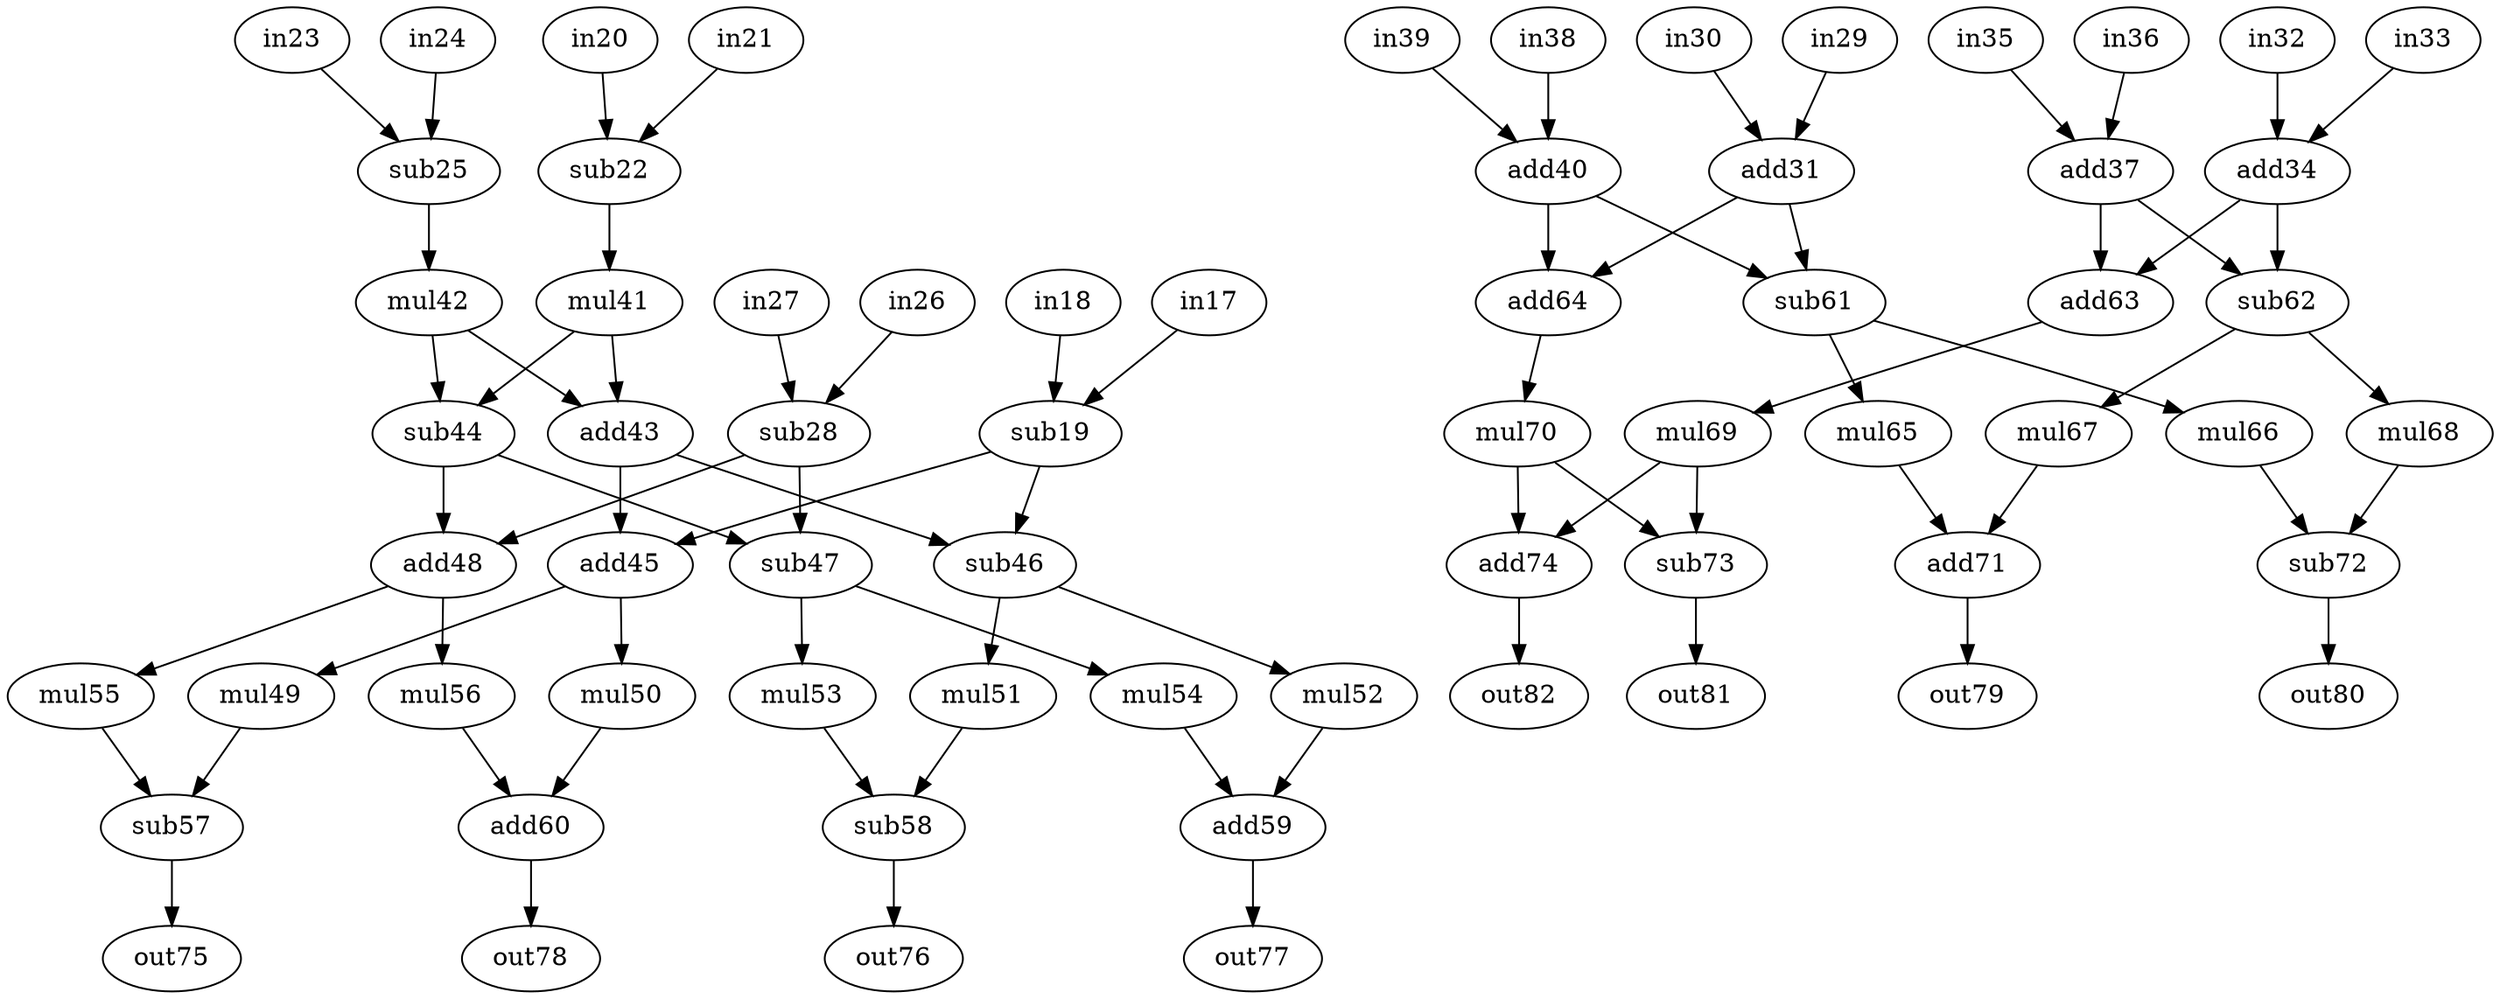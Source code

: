 strict digraph "cosine1" {
0 [label=add48, op=add];
1 [label=out82, op=out];
2 [label=sub73, op=sub];
3 [label=in18, op=in];
4 [label=mul65, op=muli, value=2];
5 [label=mul41, op=muli, value=2];
6 [label=add60, op=add];
7 [label=mul42, op=muli, value=2];
8 [label=mul50, op=muli, value=2];
9 [label=in23, op=in];
10 [label=in35, op=in];
11 [label=in32, op=in];
12 [label=sub46, op=sub];
13 [label=out80, op=out];
14 [label=add64, op=add];
15 [label=mul70, op=muli, value=2];
16 [label=sub44, op=sub];
17 [label=in36, op=in];
18 [label=out79, op=out];
19 [label=in26, op=in];
20 [label=in33, op=in];
21 [label=mul55, op=muli, value=2];
22 [label=sub22, op=sub];
23 [label=mul66, op=muli, value=2];
24 [label=sub19, op=sub];
25 [label=add37, op=add];
26 [label=mul69, op=muli, value=2];
27 [label=sub62, op=sub];
28 [label=add71, op=add];
29 [label=mul51, op=muli, value=2];
30 [label=in17, op=in];
31 [label=sub58, op=sub];
32 [label=mul49, op=muli, value=2];
33 [label=add59, op=add];
34 [label=sub28, op=sub];
35 [label=in27, op=in];
36 [label=sub25, op=sub];
37 [label=sub47, op=sub];
38 [label=in20, op=in];
39 [label=add34, op=add];
40 [label=out76, op=out];
41 [label=mul54, op=muli, value=2];
42 [label=add43, op=add];
43 [label=out78, op=out];
44 [label=in21, op=in];
45 [label=in39, op=in];
46 [label=in30, op=in];
47 [label=out81, op=out];
48 [label=mul52, op=muli, value=2];
49 [label=add74, op=add];
50 [label=out77, op=out];
51 [label=out75, op=out];
52 [label=add40, op=add];
53 [label=sub72, op=sub];
54 [label=in24, op=in];
55 [label=in29, op=in];
56 [label=in38, op=in];
57 [label=mul67, op=muli, value=2];
58 [label=mul53, op=muli, value=2];
59 [label=mul56, op=muli, value=2];
60 [label=add63, op=add];
61 [label=add31, op=add];
62 [label=add45, op=add];
63 [label=mul68, op=muli, value=2];
64 [label=sub57, op=sub];
65 [label=sub61, op=sub];
0 -> 21  [port=0, w=0];
0 -> 59  [port=0, w=0];
2 -> 47  [port=0, w=0];
3 -> 24  [port=0, w=0];
4 -> 28  [port=0, w=0];
5 -> 42  [port=0, w=0];
5 -> 16  [port=0, w=0];
6 -> 43  [port=0, w=0];
7 -> 42  [port=1, w=0];
7 -> 16  [port=1, w=0];
8 -> 6  [port=0, w=0];
9 -> 36  [port=0, w=0];
10 -> 25  [port=0, w=0];
11 -> 39  [port=0, w=0];
12 -> 48  [port=0, w=0];
12 -> 29  [port=0, w=0];
14 -> 15  [port=0, w=0];
15 -> 49  [port=0, w=0];
15 -> 2  [port=0, w=0];
16 -> 0  [port=0, w=0];
16 -> 37  [port=0, w=0];
17 -> 25  [port=1, w=0];
19 -> 34  [port=0, w=0];
20 -> 39  [port=1, w=0];
21 -> 64  [port=0, w=0];
22 -> 5  [port=0, w=0];
23 -> 53  [port=0, w=0];
24 -> 62  [port=0, w=0];
24 -> 12  [port=0, w=0];
25 -> 60  [port=0, w=0];
25 -> 27  [port=0, w=0];
26 -> 49  [port=1, w=0];
26 -> 2  [port=1, w=0];
27 -> 63  [port=0, w=0];
27 -> 57  [port=0, w=0];
28 -> 18  [port=0, w=0];
29 -> 31  [port=0, w=0];
30 -> 24  [port=1, w=0];
31 -> 40  [port=0, w=0];
32 -> 64  [port=1, w=0];
33 -> 50  [port=0, w=0];
34 -> 37  [port=1, w=0];
34 -> 0  [port=1, w=0];
35 -> 34  [port=1, w=0];
36 -> 7  [port=0, w=0];
37 -> 41  [port=0, w=0];
37 -> 58  [port=0, w=0];
38 -> 22  [port=0, w=0];
39 -> 60  [port=1, w=0];
39 -> 27  [port=1, w=0];
41 -> 33  [port=0, w=0];
42 -> 12  [port=1, w=0];
42 -> 62  [port=1, w=0];
44 -> 22  [port=1, w=0];
45 -> 52  [port=0, w=0];
46 -> 61  [port=0, w=0];
48 -> 33  [port=1, w=0];
49 -> 1  [port=0, w=0];
52 -> 65  [port=0, w=0];
52 -> 14  [port=0, w=0];
53 -> 13  [port=0, w=0];
54 -> 36  [port=1, w=0];
55 -> 61  [port=1, w=0];
56 -> 52  [port=1, w=0];
57 -> 28  [port=1, w=0];
58 -> 31  [port=1, w=0];
59 -> 6  [port=1, w=0];
60 -> 26  [port=0, w=0];
61 -> 14  [port=1, w=0];
61 -> 65  [port=1, w=0];
62 -> 8  [port=0, w=0];
62 -> 32  [port=0, w=0];
63 -> 53  [port=1, w=0];
64 -> 51  [port=0, w=0];
65 -> 23  [port=0, w=0];
65 -> 4  [port=0, w=0];
}
